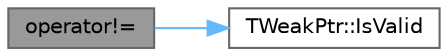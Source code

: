 digraph "operator!="
{
 // INTERACTIVE_SVG=YES
 // LATEX_PDF_SIZE
  bgcolor="transparent";
  edge [fontname=Helvetica,fontsize=10,labelfontname=Helvetica,labelfontsize=10];
  node [fontname=Helvetica,fontsize=10,shape=box,height=0.2,width=0.4];
  rankdir="LR";
  Node1 [id="Node000001",label="operator!=",height=0.2,width=0.4,color="gray40", fillcolor="grey60", style="filled", fontcolor="black",tooltip="Global inequality operator for TWeakPtr."];
  Node1 -> Node2 [id="edge1_Node000001_Node000002",color="steelblue1",style="solid",tooltip=" "];
  Node2 [id="Node000002",label="TWeakPtr::IsValid",height=0.2,width=0.4,color="grey40", fillcolor="white", style="filled",URL="$da/d84/classTWeakPtr.html#a9c3d7d467374ed843c6dca871fc9b777",tooltip="Checks to see if this weak pointer actually has a valid reference to an object."];
}
